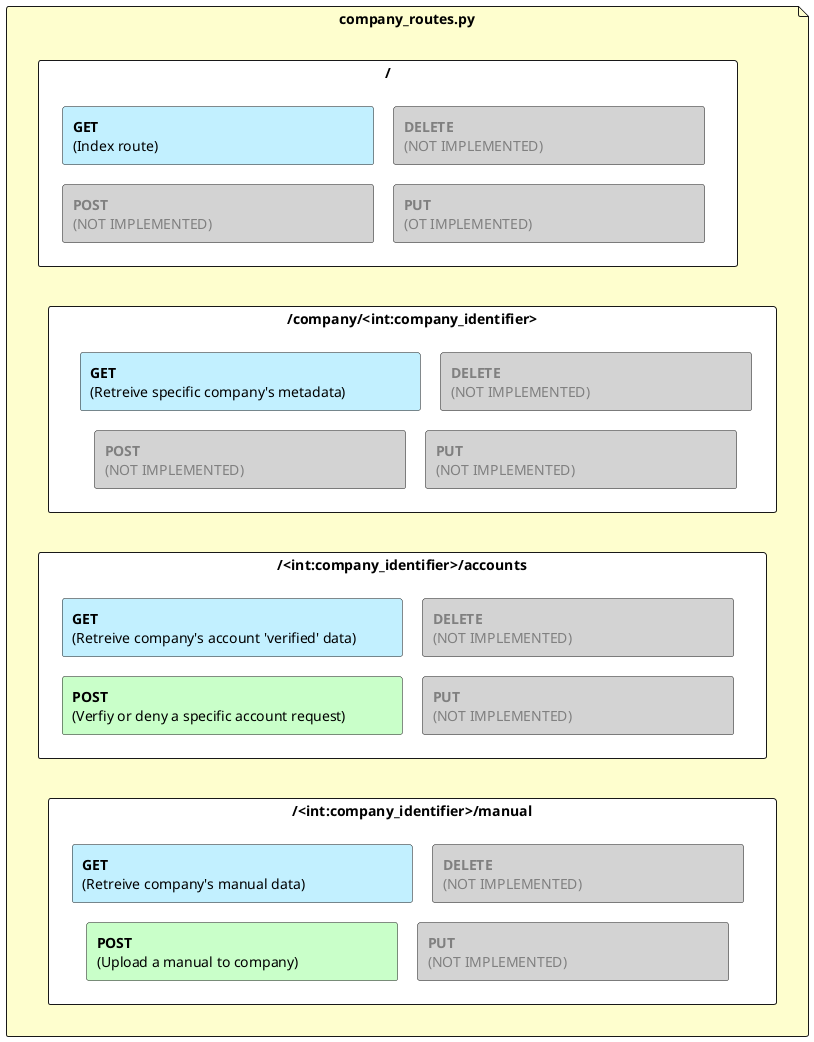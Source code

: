 @startuml

skinparam minClassWidth 200
skinparam nodesep 20
skinparam ranksep 20
skinparam linetype ortho

file **company_routes.py** as file_company #FEFECE {

    rectangle **/** as index #ffffff{
    rectangle "**GET**\n(Index route)\t\t\t\t\t\t\t\t" as e #Application
    rectangle "<color:grey>**DELETE**\n<color:grey>(NOT IMPLEMENTED)\t\t\t\t\t\t" as f #lightgrey
    rectangle "<color:grey>**POST**\n<color:grey>(NOT IMPLEMENTED)\t\t\t\t\t\t" as g #lightgrey
    rectangle "<color:grey>**PUT**\n<color:grey>(OT IMPLEMENTED)\t\\t\t\t\t\t" as h #lightgrey
    }

    rectangle **/company/<int:company_identifier>** as company_info #ffffff{
    rectangle "**GET**\n(Retreive specific company's metadata)\t\t\t" as a #Application
    rectangle "<color:grey>**DELETE**\n<color:grey>(NOT IMPLEMENTED)\t\t\t\t\t\t" as b #lightgrey
    rectangle "<color:grey>**POST**\n<color:grey>(NOT IMPLEMENTED)\t\t\t\t\t\t" as c #lightgrey
    rectangle "<color:grey>**PUT**\n<color:grey>(NOT IMPLEMENTED)\t\t\t\t\t\t" as d #lightgrey
    }


    rectangle **/<int:company_identifier>/accounts** as accounts #ffffff{
    rectangle "**GET**\n(Retreive company's account 'verified' data)\t\t" as i #Application
    rectangle "<color:grey>**DELETE**\n<color:grey>(NOT IMPLEMENTED)\t\t\t\t\t\t" as j #lightgrey
    rectangle "**POST**\n(Verfiy or deny a specific account request)\t\t" as k #technology
    rectangle "<color:grey>**PUT**\n<color:grey>(NOT IMPLEMENTED)\t\t\t\t\t\t" as l #lightgrey
    }

    rectangle **/<int:company_identifier>/manual** as manual #ffffff{
    rectangle "**GET**\n(Retreive company's manual data)\t\t\t\t" as m #Application
    rectangle "<color:grey>**DELETE**\n<color:grey>(NOT IMPLEMENTED)\t\t\t\t\t\t" as n #lightgrey
    rectangle "**POST**\n(Upload a manual to company)\t\t\t\t" as o #technology
    rectangle "<color:grey>**PUT**\n<color:grey>(NOT IMPLEMENTED)\t\t\t\t\t\t" as p #lightgrey
    }
}


index  --[HIDDEN]d-> company_info
company_info --[HIDDEN]d-> accounts
accounts --[HIDDEN]d-> manual

@enduml